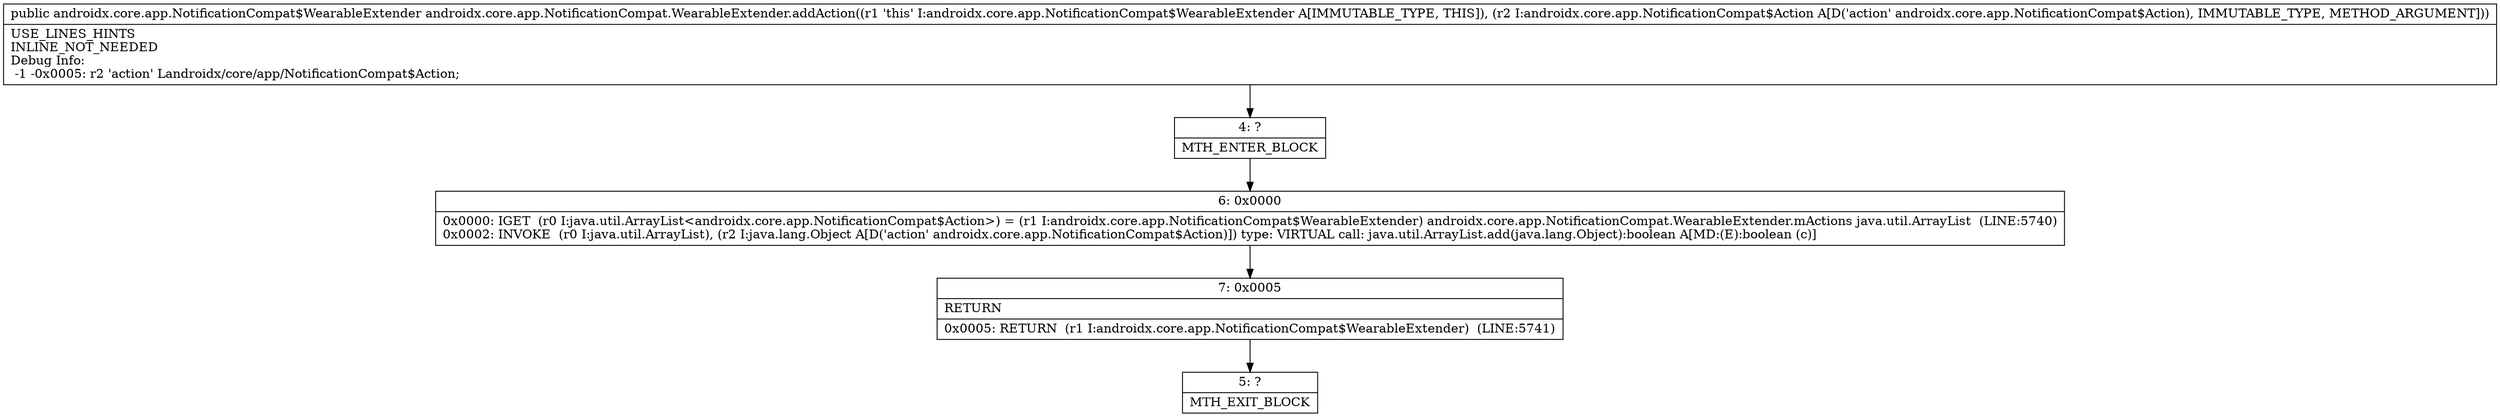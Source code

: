 digraph "CFG forandroidx.core.app.NotificationCompat.WearableExtender.addAction(Landroidx\/core\/app\/NotificationCompat$Action;)Landroidx\/core\/app\/NotificationCompat$WearableExtender;" {
Node_4 [shape=record,label="{4\:\ ?|MTH_ENTER_BLOCK\l}"];
Node_6 [shape=record,label="{6\:\ 0x0000|0x0000: IGET  (r0 I:java.util.ArrayList\<androidx.core.app.NotificationCompat$Action\>) = (r1 I:androidx.core.app.NotificationCompat$WearableExtender) androidx.core.app.NotificationCompat.WearableExtender.mActions java.util.ArrayList  (LINE:5740)\l0x0002: INVOKE  (r0 I:java.util.ArrayList), (r2 I:java.lang.Object A[D('action' androidx.core.app.NotificationCompat$Action)]) type: VIRTUAL call: java.util.ArrayList.add(java.lang.Object):boolean A[MD:(E):boolean (c)]\l}"];
Node_7 [shape=record,label="{7\:\ 0x0005|RETURN\l|0x0005: RETURN  (r1 I:androidx.core.app.NotificationCompat$WearableExtender)  (LINE:5741)\l}"];
Node_5 [shape=record,label="{5\:\ ?|MTH_EXIT_BLOCK\l}"];
MethodNode[shape=record,label="{public androidx.core.app.NotificationCompat$WearableExtender androidx.core.app.NotificationCompat.WearableExtender.addAction((r1 'this' I:androidx.core.app.NotificationCompat$WearableExtender A[IMMUTABLE_TYPE, THIS]), (r2 I:androidx.core.app.NotificationCompat$Action A[D('action' androidx.core.app.NotificationCompat$Action), IMMUTABLE_TYPE, METHOD_ARGUMENT]))  | USE_LINES_HINTS\lINLINE_NOT_NEEDED\lDebug Info:\l  \-1 \-0x0005: r2 'action' Landroidx\/core\/app\/NotificationCompat$Action;\l}"];
MethodNode -> Node_4;Node_4 -> Node_6;
Node_6 -> Node_7;
Node_7 -> Node_5;
}


